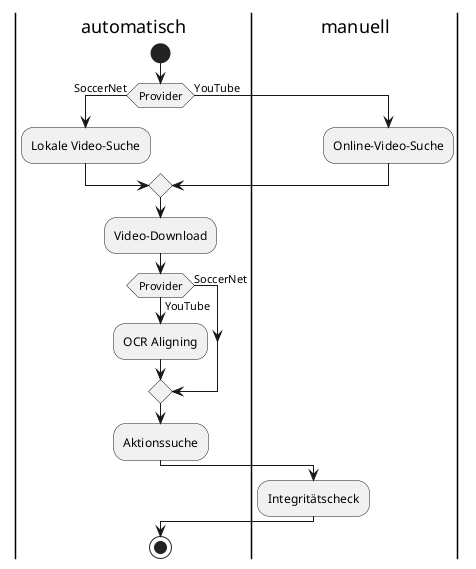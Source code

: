 @startuml
skinparam monochrome true



    |automatisch|
    start
    if (Provider) then (SoccerNet)
        :Lokale Video-Suche;
    else (YouTube)
        |manuell|
        :Online-Video-Suche;
    endif
    |automatisch|
    :Video-Download;
    if (Provider) then (SoccerNet)

    else (YouTube)
      :OCR Aligning;
    endif
    :Aktionssuche;
    |manuell|
    :Integritätscheck;
    |automatisch|
    stop


@enduml

